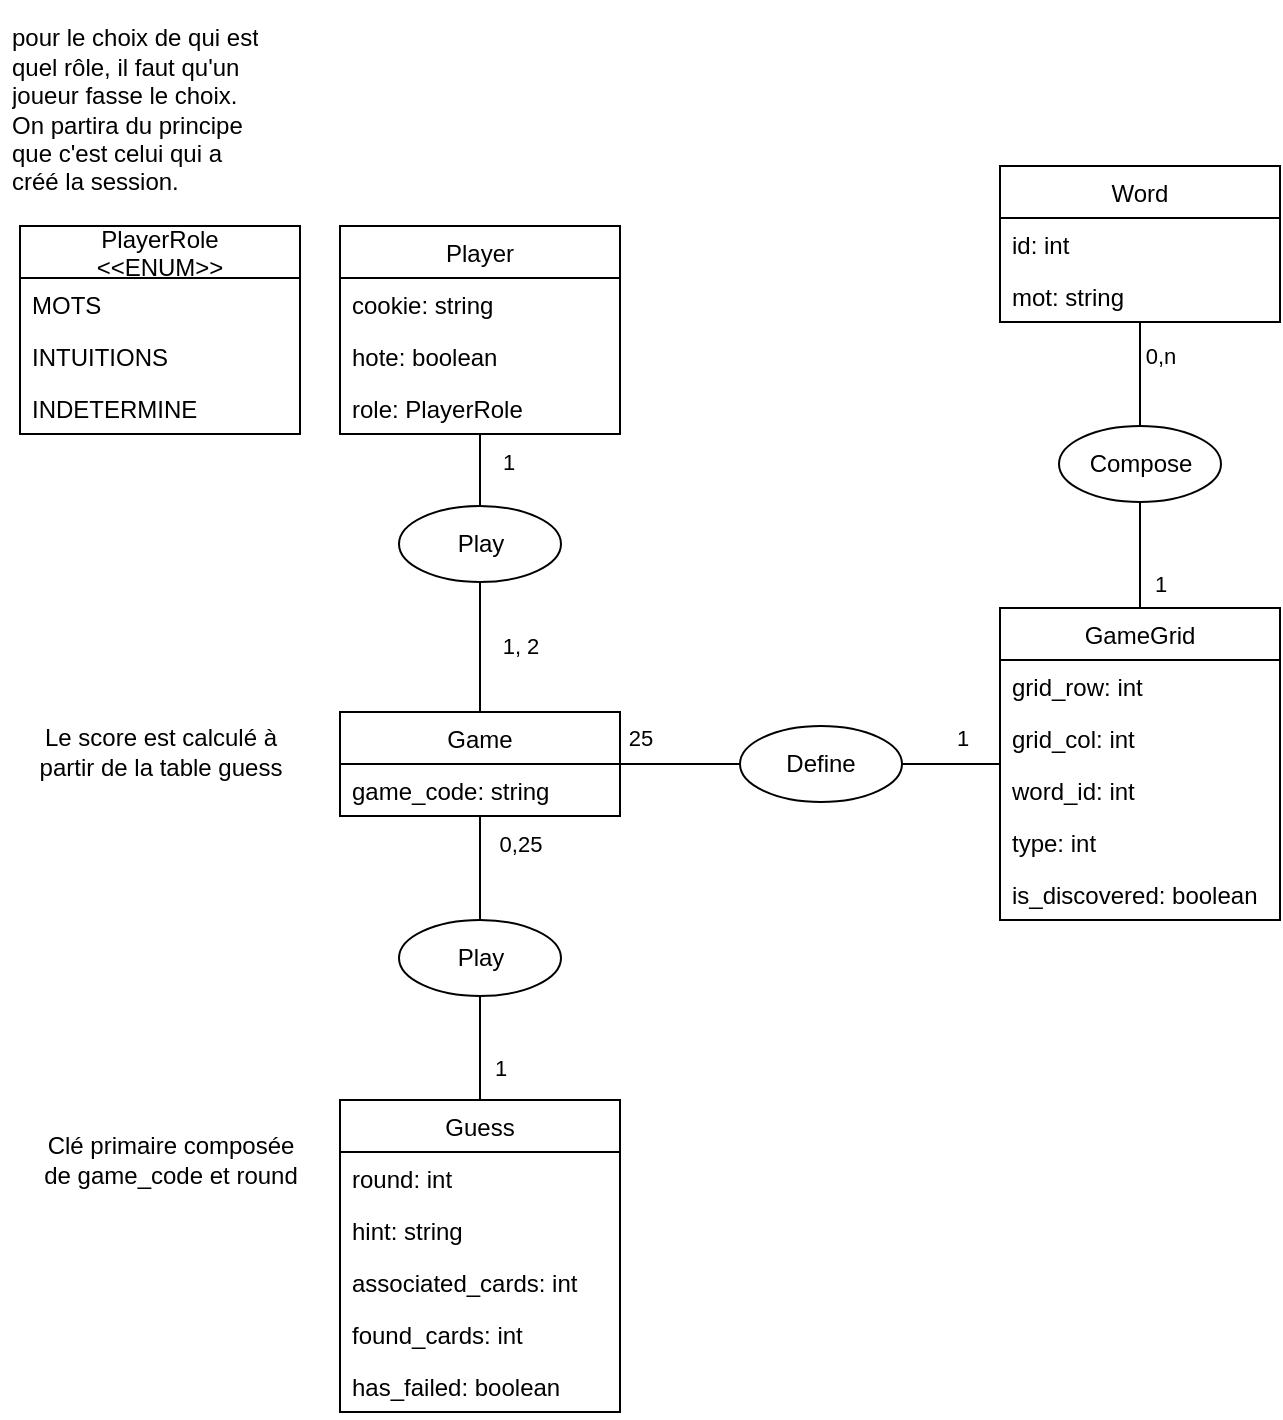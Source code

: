 <mxfile>
    <diagram id="h4qy9qMXhf4A3E8qXzfu" name="entité-relations">
        <mxGraphModel dx="852" dy="916" grid="1" gridSize="10" guides="1" tooltips="1" connect="1" arrows="1" fold="1" page="1" pageScale="1" pageWidth="850" pageHeight="1100" math="0" shadow="0">
            <root>
                <mxCell id="0"/>
                <mxCell id="1" parent="0"/>
                <mxCell id="11" value="GameGrid" style="swimlane;fontStyle=0;childLayout=stackLayout;horizontal=1;startSize=26;fillColor=none;horizontalStack=0;resizeParent=1;resizeParentMax=0;resizeLast=0;collapsible=1;marginBottom=0;" parent="1" vertex="1">
                    <mxGeometry x="510" y="314" width="140" height="156" as="geometry"/>
                </mxCell>
                <mxCell id="43" value="grid_row: int" style="text;strokeColor=none;fillColor=none;align=left;verticalAlign=top;spacingLeft=4;spacingRight=4;overflow=hidden;rotatable=0;points=[[0,0.5],[1,0.5]];portConstraint=eastwest;" vertex="1" parent="11">
                    <mxGeometry y="26" width="140" height="26" as="geometry"/>
                </mxCell>
                <mxCell id="44" value="grid_col: int" style="text;strokeColor=none;fillColor=none;align=left;verticalAlign=top;spacingLeft=4;spacingRight=4;overflow=hidden;rotatable=0;points=[[0,0.5],[1,0.5]];portConstraint=eastwest;" vertex="1" parent="11">
                    <mxGeometry y="52" width="140" height="26" as="geometry"/>
                </mxCell>
                <mxCell id="mXp4aYVHo92_j6GYXBpD-50" value="word_id: int" style="text;strokeColor=none;fillColor=none;align=left;verticalAlign=top;spacingLeft=4;spacingRight=4;overflow=hidden;rotatable=0;points=[[0,0.5],[1,0.5]];portConstraint=eastwest;" vertex="1" parent="11">
                    <mxGeometry y="78" width="140" height="26" as="geometry"/>
                </mxCell>
                <mxCell id="mXp4aYVHo92_j6GYXBpD-67" value="type: int" style="text;strokeColor=none;fillColor=none;align=left;verticalAlign=top;spacingLeft=4;spacingRight=4;overflow=hidden;rotatable=0;points=[[0,0.5],[1,0.5]];portConstraint=eastwest;" vertex="1" parent="11">
                    <mxGeometry y="104" width="140" height="26" as="geometry"/>
                </mxCell>
                <mxCell id="mXp4aYVHo92_j6GYXBpD-68" value="is_discovered: boolean" style="text;strokeColor=none;fillColor=none;align=left;verticalAlign=top;spacingLeft=4;spacingRight=4;overflow=hidden;rotatable=0;points=[[0,0.5],[1,0.5]];portConstraint=eastwest;" vertex="1" parent="11">
                    <mxGeometry y="130" width="140" height="26" as="geometry"/>
                </mxCell>
                <mxCell id="12" value="Player" style="swimlane;fontStyle=0;childLayout=stackLayout;horizontal=1;startSize=26;fillColor=none;horizontalStack=0;resizeParent=1;resizeParentMax=0;resizeLast=0;collapsible=1;marginBottom=0;" parent="1" vertex="1">
                    <mxGeometry x="180" y="123" width="140" height="104" as="geometry"/>
                </mxCell>
                <mxCell id="48" value="cookie: string" style="text;strokeColor=none;fillColor=none;align=left;verticalAlign=top;spacingLeft=4;spacingRight=4;overflow=hidden;rotatable=0;points=[[0,0.5],[1,0.5]];portConstraint=eastwest;" vertex="1" parent="12">
                    <mxGeometry y="26" width="140" height="26" as="geometry"/>
                </mxCell>
                <mxCell id="21" value="hote: boolean" style="text;strokeColor=none;fillColor=none;align=left;verticalAlign=top;spacingLeft=4;spacingRight=4;overflow=hidden;rotatable=0;points=[[0,0.5],[1,0.5]];portConstraint=eastwest;" parent="12" vertex="1">
                    <mxGeometry y="52" width="140" height="26" as="geometry"/>
                </mxCell>
                <mxCell id="26" value="role: PlayerRole" style="text;strokeColor=none;fillColor=none;align=left;verticalAlign=top;spacingLeft=4;spacingRight=4;overflow=hidden;rotatable=0;points=[[0,0.5],[1,0.5]];portConstraint=eastwest;" parent="12" vertex="1">
                    <mxGeometry y="78" width="140" height="26" as="geometry"/>
                </mxCell>
                <mxCell id="13" value="Game" style="swimlane;fontStyle=0;childLayout=stackLayout;horizontal=1;startSize=26;fillColor=none;horizontalStack=0;resizeParent=1;resizeParentMax=0;resizeLast=0;collapsible=1;marginBottom=0;" parent="1" vertex="1">
                    <mxGeometry x="180" y="366" width="140" height="52" as="geometry"/>
                </mxCell>
                <mxCell id="18" value="game_code: string" style="text;strokeColor=none;fillColor=none;align=left;verticalAlign=top;spacingLeft=4;spacingRight=4;overflow=hidden;rotatable=0;points=[[0,0.5],[1,0.5]];portConstraint=eastwest;" parent="13" vertex="1">
                    <mxGeometry y="26" width="140" height="26" as="geometry"/>
                </mxCell>
                <mxCell id="27" value="PlayerRole&#10;&lt;&lt;ENUM&gt;&gt;" style="swimlane;fontStyle=0;childLayout=stackLayout;horizontal=1;startSize=26;fillColor=none;horizontalStack=0;resizeParent=1;resizeParentMax=0;resizeLast=0;collapsible=1;marginBottom=0;" parent="1" vertex="1">
                    <mxGeometry x="20" y="123" width="140" height="104" as="geometry"/>
                </mxCell>
                <mxCell id="28" value="MOTS" style="text;strokeColor=none;fillColor=none;align=left;verticalAlign=top;spacingLeft=4;spacingRight=4;overflow=hidden;rotatable=0;points=[[0,0.5],[1,0.5]];portConstraint=eastwest;" parent="27" vertex="1">
                    <mxGeometry y="26" width="140" height="26" as="geometry"/>
                </mxCell>
                <mxCell id="29" value="INTUITIONS" style="text;strokeColor=none;fillColor=none;align=left;verticalAlign=top;spacingLeft=4;spacingRight=4;overflow=hidden;rotatable=0;points=[[0,0.5],[1,0.5]];portConstraint=eastwest;" parent="27" vertex="1">
                    <mxGeometry y="52" width="140" height="26" as="geometry"/>
                </mxCell>
                <mxCell id="30" value="INDETERMINE" style="text;strokeColor=none;fillColor=none;align=left;verticalAlign=top;spacingLeft=4;spacingRight=4;overflow=hidden;rotatable=0;points=[[0,0.5],[1,0.5]];portConstraint=eastwest;" parent="27" vertex="1">
                    <mxGeometry y="78" width="140" height="26" as="geometry"/>
                </mxCell>
                <mxCell id="37" value="1" style="edgeLabel;html=1;align=center;verticalAlign=middle;resizable=0;points=[];" vertex="1" connectable="0" parent="1">
                    <mxGeometry x="270" y="243.0" as="geometry">
                        <mxPoint x="-6" y="-2" as="offset"/>
                    </mxGeometry>
                </mxCell>
                <mxCell id="42" value="Word" style="swimlane;fontStyle=0;childLayout=stackLayout;horizontal=1;startSize=26;fillColor=none;horizontalStack=0;resizeParent=1;resizeParentMax=0;resizeLast=0;collapsible=1;marginBottom=0;" vertex="1" parent="1">
                    <mxGeometry x="510" y="93" width="140" height="78" as="geometry"/>
                </mxCell>
                <mxCell id="mXp4aYVHo92_j6GYXBpD-48" value="id: int" style="text;strokeColor=none;fillColor=none;align=left;verticalAlign=top;spacingLeft=4;spacingRight=4;overflow=hidden;rotatable=0;points=[[0,0.5],[1,0.5]];portConstraint=eastwest;" vertex="1" parent="42">
                    <mxGeometry y="26" width="140" height="26" as="geometry"/>
                </mxCell>
                <mxCell id="mXp4aYVHo92_j6GYXBpD-49" value="mot: string" style="text;strokeColor=none;fillColor=none;align=left;verticalAlign=top;spacingLeft=4;spacingRight=4;overflow=hidden;rotatable=0;points=[[0,0.5],[1,0.5]];portConstraint=eastwest;" vertex="1" parent="42">
                    <mxGeometry y="52" width="140" height="26" as="geometry"/>
                </mxCell>
                <mxCell id="23" value="pour le choix de qui est&lt;br&gt;quel rôle, il faut qu'un&lt;br&gt;joueur fasse le choix.&lt;br&gt;On partira du principe&lt;br&gt;que c'est celui qui a&lt;br&gt;créé la session." style="text;html=1;strokeColor=none;fillColor=none;align=left;verticalAlign=middle;spacingLeft=4;spacingRight=4;overflow=hidden;rotatable=0;points=[[0,0.5],[1,0.5]];portConstraint=eastwest;" parent="1" vertex="1">
                    <mxGeometry x="10" y="10" width="160" height="110" as="geometry"/>
                </mxCell>
                <mxCell id="mXp4aYVHo92_j6GYXBpD-55" value="Define" style="ellipse;whiteSpace=wrap;html=1;fontStyle=0" vertex="1" parent="1">
                    <mxGeometry x="380" y="373" width="81" height="38" as="geometry"/>
                </mxCell>
                <mxCell id="mXp4aYVHo92_j6GYXBpD-56" value="1, 2" style="edgeLabel;html=1;align=center;verticalAlign=middle;resizable=0;points=[];" vertex="1" connectable="0" parent="1">
                    <mxGeometry x="270" y="333.003" as="geometry"/>
                </mxCell>
                <mxCell id="mXp4aYVHo92_j6GYXBpD-57" value="Play" style="ellipse;whiteSpace=wrap;html=1;fontStyle=0" vertex="1" parent="1">
                    <mxGeometry x="209.5" y="263" width="81" height="38" as="geometry"/>
                </mxCell>
                <mxCell id="mXp4aYVHo92_j6GYXBpD-58" style="edgeStyle=none;html=1;endArrow=none;endFill=0;strokeWidth=1;" edge="1" parent="1" source="mXp4aYVHo92_j6GYXBpD-57" target="12">
                    <mxGeometry relative="1" as="geometry">
                        <mxPoint x="470" y="263.0" as="sourcePoint"/>
                        <mxPoint x="470" y="177" as="targetPoint"/>
                    </mxGeometry>
                </mxCell>
                <mxCell id="mXp4aYVHo92_j6GYXBpD-60" style="edgeStyle=none;html=1;endArrow=none;endFill=0;strokeWidth=1;" edge="1" parent="1" source="13" target="mXp4aYVHo92_j6GYXBpD-57">
                    <mxGeometry relative="1" as="geometry">
                        <mxPoint x="260" y="273" as="sourcePoint"/>
                        <mxPoint x="260" y="207" as="targetPoint"/>
                    </mxGeometry>
                </mxCell>
                <mxCell id="mXp4aYVHo92_j6GYXBpD-61" style="edgeStyle=none;html=1;endArrow=none;endFill=0;strokeWidth=1;" edge="1" parent="1" source="mXp4aYVHo92_j6GYXBpD-62" target="42">
                    <mxGeometry relative="1" as="geometry">
                        <mxPoint x="579.58" y="253" as="sourcePoint"/>
                        <mxPoint x="579.58" y="201" as="targetPoint"/>
                    </mxGeometry>
                </mxCell>
                <mxCell id="mXp4aYVHo92_j6GYXBpD-82" value="0,n" style="edgeLabel;html=1;align=center;verticalAlign=middle;resizable=0;points=[];" vertex="1" connectable="0" parent="mXp4aYVHo92_j6GYXBpD-61">
                    <mxGeometry x="0.487" y="-1" relative="1" as="geometry">
                        <mxPoint x="9" y="3" as="offset"/>
                    </mxGeometry>
                </mxCell>
                <mxCell id="mXp4aYVHo92_j6GYXBpD-62" value="Compose" style="ellipse;whiteSpace=wrap;html=1;fontStyle=0" vertex="1" parent="1">
                    <mxGeometry x="539.5" y="223" width="81" height="38" as="geometry"/>
                </mxCell>
                <mxCell id="mXp4aYVHo92_j6GYXBpD-64" style="edgeStyle=none;html=1;endArrow=none;endFill=0;strokeWidth=1;entryX=0.5;entryY=1;entryDx=0;entryDy=0;" edge="1" parent="1" source="11" target="mXp4aYVHo92_j6GYXBpD-62">
                    <mxGeometry relative="1" as="geometry">
                        <mxPoint x="590" y="263" as="sourcePoint"/>
                        <mxPoint x="590" y="211.0" as="targetPoint"/>
                    </mxGeometry>
                </mxCell>
                <mxCell id="mXp4aYVHo92_j6GYXBpD-83" value="1" style="edgeLabel;html=1;align=center;verticalAlign=middle;resizable=0;points=[];" vertex="1" connectable="0" parent="mXp4aYVHo92_j6GYXBpD-64">
                    <mxGeometry x="-0.572" relative="1" as="geometry">
                        <mxPoint x="10" y="-1" as="offset"/>
                    </mxGeometry>
                </mxCell>
                <mxCell id="mXp4aYVHo92_j6GYXBpD-65" style="edgeStyle=none;html=1;endArrow=none;endFill=0;strokeWidth=1;" edge="1" parent="1" source="mXp4aYVHo92_j6GYXBpD-55" target="13">
                    <mxGeometry relative="1" as="geometry">
                        <mxPoint x="590" y="360" as="sourcePoint"/>
                        <mxPoint x="590" y="301.0" as="targetPoint"/>
                    </mxGeometry>
                </mxCell>
                <mxCell id="mXp4aYVHo92_j6GYXBpD-86" value="25" style="edgeLabel;html=1;align=center;verticalAlign=middle;resizable=0;points=[];" vertex="1" connectable="0" parent="mXp4aYVHo92_j6GYXBpD-65">
                    <mxGeometry x="0.44" y="-3" relative="1" as="geometry">
                        <mxPoint x="-7" y="-10" as="offset"/>
                    </mxGeometry>
                </mxCell>
                <mxCell id="mXp4aYVHo92_j6GYXBpD-66" style="edgeStyle=none;html=1;endArrow=none;endFill=0;strokeWidth=1;" edge="1" parent="1" source="mXp4aYVHo92_j6GYXBpD-55" target="11">
                    <mxGeometry relative="1" as="geometry">
                        <mxPoint x="390.0" y="402" as="sourcePoint"/>
                        <mxPoint x="330" y="402" as="targetPoint"/>
                    </mxGeometry>
                </mxCell>
                <mxCell id="mXp4aYVHo92_j6GYXBpD-85" value="1" style="edgeLabel;html=1;align=center;verticalAlign=middle;resizable=0;points=[];" vertex="1" connectable="0" parent="mXp4aYVHo92_j6GYXBpD-66">
                    <mxGeometry x="0.36" relative="1" as="geometry">
                        <mxPoint x="-4" y="-13" as="offset"/>
                    </mxGeometry>
                </mxCell>
                <mxCell id="mXp4aYVHo92_j6GYXBpD-69" value="Guess" style="swimlane;fontStyle=0;childLayout=stackLayout;horizontal=1;startSize=26;fillColor=none;horizontalStack=0;resizeParent=1;resizeParentMax=0;resizeLast=0;collapsible=1;marginBottom=0;" vertex="1" parent="1">
                    <mxGeometry x="180" y="560" width="140" height="156" as="geometry"/>
                </mxCell>
                <mxCell id="mXp4aYVHo92_j6GYXBpD-73" value="round: int" style="text;strokeColor=none;fillColor=none;align=left;verticalAlign=top;spacingLeft=4;spacingRight=4;overflow=hidden;rotatable=0;points=[[0,0.5],[1,0.5]];portConstraint=eastwest;" vertex="1" parent="mXp4aYVHo92_j6GYXBpD-69">
                    <mxGeometry y="26" width="140" height="26" as="geometry"/>
                </mxCell>
                <mxCell id="mXp4aYVHo92_j6GYXBpD-70" value="hint: string" style="text;strokeColor=none;fillColor=none;align=left;verticalAlign=top;spacingLeft=4;spacingRight=4;overflow=hidden;rotatable=0;points=[[0,0.5],[1,0.5]];portConstraint=eastwest;" vertex="1" parent="mXp4aYVHo92_j6GYXBpD-69">
                    <mxGeometry y="52" width="140" height="26" as="geometry"/>
                </mxCell>
                <mxCell id="mXp4aYVHo92_j6GYXBpD-71" value="associated_cards: int" style="text;strokeColor=none;fillColor=none;align=left;verticalAlign=top;spacingLeft=4;spacingRight=4;overflow=hidden;rotatable=0;points=[[0,0.5],[1,0.5]];portConstraint=eastwest;" vertex="1" parent="mXp4aYVHo92_j6GYXBpD-69">
                    <mxGeometry y="78" width="140" height="26" as="geometry"/>
                </mxCell>
                <mxCell id="mXp4aYVHo92_j6GYXBpD-72" value="found_cards: int" style="text;strokeColor=none;fillColor=none;align=left;verticalAlign=top;spacingLeft=4;spacingRight=4;overflow=hidden;rotatable=0;points=[[0,0.5],[1,0.5]];portConstraint=eastwest;" vertex="1" parent="mXp4aYVHo92_j6GYXBpD-69">
                    <mxGeometry y="104" width="140" height="26" as="geometry"/>
                </mxCell>
                <mxCell id="mXp4aYVHo92_j6GYXBpD-74" value="has_failed: boolean" style="text;strokeColor=none;fillColor=none;align=left;verticalAlign=top;spacingLeft=4;spacingRight=4;overflow=hidden;rotatable=0;points=[[0,0.5],[1,0.5]];portConstraint=eastwest;" vertex="1" parent="mXp4aYVHo92_j6GYXBpD-69">
                    <mxGeometry y="130" width="140" height="26" as="geometry"/>
                </mxCell>
                <mxCell id="mXp4aYVHo92_j6GYXBpD-78" value="Play" style="ellipse;whiteSpace=wrap;html=1;fontStyle=0" vertex="1" parent="1">
                    <mxGeometry x="209.5" y="470" width="81" height="38" as="geometry"/>
                </mxCell>
                <mxCell id="mXp4aYVHo92_j6GYXBpD-79" style="edgeStyle=none;html=1;endArrow=none;endFill=0;strokeWidth=1;" edge="1" parent="1" source="mXp4aYVHo92_j6GYXBpD-78" target="13">
                    <mxGeometry relative="1" as="geometry">
                        <mxPoint x="260" y="483.0" as="sourcePoint"/>
                        <mxPoint x="260" y="447.0" as="targetPoint"/>
                    </mxGeometry>
                </mxCell>
                <mxCell id="mXp4aYVHo92_j6GYXBpD-88" value="0,25" style="edgeLabel;html=1;align=center;verticalAlign=middle;resizable=0;points=[];" vertex="1" connectable="0" parent="mXp4aYVHo92_j6GYXBpD-79">
                    <mxGeometry x="0.596" relative="1" as="geometry">
                        <mxPoint x="20" y="3" as="offset"/>
                    </mxGeometry>
                </mxCell>
                <mxCell id="mXp4aYVHo92_j6GYXBpD-80" style="edgeStyle=none;html=1;endArrow=none;endFill=0;strokeWidth=1;" edge="1" parent="1" source="mXp4aYVHo92_j6GYXBpD-78" target="mXp4aYVHo92_j6GYXBpD-69">
                    <mxGeometry relative="1" as="geometry">
                        <mxPoint x="270" y="283.0" as="sourcePoint"/>
                        <mxPoint x="270" y="247.0" as="targetPoint"/>
                    </mxGeometry>
                </mxCell>
                <mxCell id="mXp4aYVHo92_j6GYXBpD-87" value="1" style="edgeLabel;html=1;align=center;verticalAlign=middle;resizable=0;points=[];" vertex="1" connectable="0" parent="mXp4aYVHo92_j6GYXBpD-80">
                    <mxGeometry x="0.365" y="1" relative="1" as="geometry">
                        <mxPoint x="9" as="offset"/>
                    </mxGeometry>
                </mxCell>
                <mxCell id="mXp4aYVHo92_j6GYXBpD-84" value="Le score est calculé à&lt;br&gt;partir de la table guess" style="text;html=1;align=center;verticalAlign=middle;resizable=0;points=[];autosize=1;strokeColor=none;fillColor=none;" vertex="1" parent="1">
                    <mxGeometry x="20" y="366" width="140" height="40" as="geometry"/>
                </mxCell>
                <mxCell id="mXp4aYVHo92_j6GYXBpD-89" value="Clé primaire composée&lt;br&gt;de game_code et round" style="text;html=1;align=center;verticalAlign=middle;resizable=0;points=[];autosize=1;strokeColor=none;fillColor=none;" vertex="1" parent="1">
                    <mxGeometry x="20" y="570" width="150" height="40" as="geometry"/>
                </mxCell>
            </root>
        </mxGraphModel>
    </diagram>
    <diagram id="oIaLXJdX5YXbCFwSPHZn" name="Page-2">
        <mxGraphModel dx="724" dy="779" grid="1" gridSize="10" guides="1" tooltips="1" connect="1" arrows="1" fold="1" page="1" pageScale="1" pageWidth="850" pageHeight="1100" math="0" shadow="0">
            <root>
                <mxCell id="0"/>
                <mxCell id="1" parent="0"/>
                <mxCell id="gBbnrylQiP7jOOHIfmIO-2" value="Joueur 1" style="shape=umlLifeline;perimeter=lifelinePerimeter;whiteSpace=wrap;html=1;container=1;collapsible=0;recursiveResize=0;outlineConnect=0;lifelineDashed=0;" vertex="1" parent="1">
                    <mxGeometry x="40" y="40" width="100" height="300" as="geometry"/>
                </mxCell>
                <mxCell id="gBbnrylQiP7jOOHIfmIO-11" value="" style="html=1;verticalAlign=bottom;labelBackgroundColor=none;endArrow=block;endFill=1;strokeWidth=1;" edge="1" parent="gBbnrylQiP7jOOHIfmIO-2">
                    <mxGeometry width="160" relative="1" as="geometry">
                        <mxPoint x="50" y="210" as="sourcePoint"/>
                        <mxPoint x="489.5" y="210" as="targetPoint"/>
                    </mxGeometry>
                </mxCell>
                <mxCell id="gBbnrylQiP7jOOHIfmIO-12" value="POST /api/ws-connect/:game_code" style="edgeLabel;html=1;align=center;verticalAlign=middle;resizable=0;points=[];" vertex="1" connectable="0" parent="gBbnrylQiP7jOOHIfmIO-11">
                    <mxGeometry x="-0.445" y="3" relative="1" as="geometry">
                        <mxPoint x="-22" y="-7" as="offset"/>
                    </mxGeometry>
                </mxCell>
                <mxCell id="gBbnrylQiP7jOOHIfmIO-3" value="Joueur 2" style="shape=umlLifeline;perimeter=lifelinePerimeter;whiteSpace=wrap;html=1;container=1;collapsible=0;recursiveResize=0;outlineConnect=0;lifelineDashed=0;" vertex="1" parent="1">
                    <mxGeometry x="240" y="40" width="100" height="300" as="geometry"/>
                </mxCell>
                <mxCell id="gBbnrylQiP7jOOHIfmIO-4" value="Serveur" style="shape=umlLifeline;perimeter=lifelinePerimeter;whiteSpace=wrap;html=1;container=1;collapsible=0;recursiveResize=0;outlineConnect=0;lifelineDashed=0;" vertex="1" parent="1">
                    <mxGeometry x="480" y="40" width="100" height="300" as="geometry"/>
                </mxCell>
                <mxCell id="gBbnrylQiP7jOOHIfmIO-9" value="" style="html=1;verticalAlign=bottom;labelBackgroundColor=none;endArrow=block;endFill=1;strokeWidth=1;" edge="1" parent="gBbnrylQiP7jOOHIfmIO-4">
                    <mxGeometry width="160" relative="1" as="geometry">
                        <mxPoint x="-190.5" y="270" as="sourcePoint"/>
                        <mxPoint x="49.5" y="270" as="targetPoint"/>
                    </mxGeometry>
                </mxCell>
                <mxCell id="gBbnrylQiP7jOOHIfmIO-10" value="POST /api/join-game/:game_code" style="edgeLabel;html=1;align=center;verticalAlign=middle;resizable=0;points=[];" vertex="1" connectable="0" parent="gBbnrylQiP7jOOHIfmIO-9">
                    <mxGeometry x="-0.445" y="3" relative="1" as="geometry">
                        <mxPoint x="44" y="-7" as="offset"/>
                    </mxGeometry>
                </mxCell>
                <mxCell id="gBbnrylQiP7jOOHIfmIO-5" value="" style="html=1;verticalAlign=bottom;labelBackgroundColor=none;endArrow=block;endFill=1;strokeWidth=1;" edge="1" parent="1" target="gBbnrylQiP7jOOHIfmIO-4">
                    <mxGeometry width="160" relative="1" as="geometry">
                        <mxPoint x="90" y="120" as="sourcePoint"/>
                        <mxPoint x="250" y="120" as="targetPoint"/>
                    </mxGeometry>
                </mxCell>
                <mxCell id="gBbnrylQiP7jOOHIfmIO-6" value="POST /api/new-game" style="edgeLabel;html=1;align=center;verticalAlign=middle;resizable=0;points=[];" vertex="1" connectable="0" parent="gBbnrylQiP7jOOHIfmIO-5">
                    <mxGeometry x="-0.445" y="3" relative="1" as="geometry">
                        <mxPoint x="-22" y="-7" as="offset"/>
                    </mxGeometry>
                </mxCell>
                <mxCell id="gBbnrylQiP7jOOHIfmIO-7" value="" style="html=1;verticalAlign=bottom;labelBackgroundColor=none;endArrow=block;endFill=1;strokeWidth=1;" edge="1" parent="1" source="gBbnrylQiP7jOOHIfmIO-4" target="gBbnrylQiP7jOOHIfmIO-2">
                    <mxGeometry width="160" relative="1" as="geometry">
                        <mxPoint x="320" y="220" as="sourcePoint"/>
                        <mxPoint x="759.5" y="220" as="targetPoint"/>
                    </mxGeometry>
                </mxCell>
                <mxCell id="gBbnrylQiP7jOOHIfmIO-8" value="renvoie le code" style="edgeLabel;html=1;align=center;verticalAlign=middle;resizable=0;points=[];" vertex="1" connectable="0" parent="gBbnrylQiP7jOOHIfmIO-7">
                    <mxGeometry x="-0.445" y="3" relative="1" as="geometry">
                        <mxPoint y="-13" as="offset"/>
                    </mxGeometry>
                </mxCell>
            </root>
        </mxGraphModel>
    </diagram>
</mxfile>